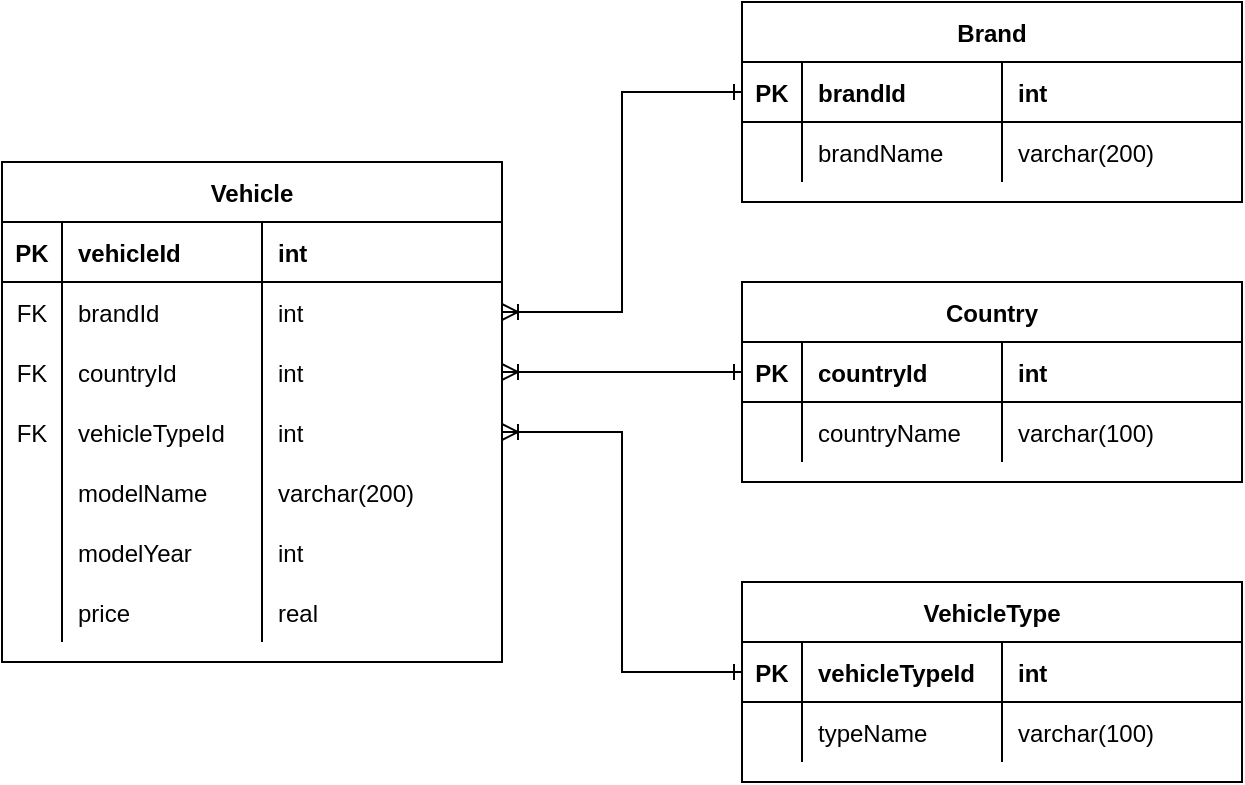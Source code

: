 <mxfile version="17.4.2" type="device"><diagram id="mIDO_SxDfU5u1yIGJh5a" name="Página-1"><mxGraphModel dx="716" dy="442" grid="1" gridSize="10" guides="1" tooltips="1" connect="1" arrows="1" fold="1" page="1" pageScale="1" pageWidth="1169" pageHeight="827" math="0" shadow="0"><root><mxCell id="0"/><mxCell id="1" parent="0"/><mxCell id="9YiALZoxo4d1yyUL8Utu-1" value="Vehicle" style="shape=table;startSize=30;container=1;collapsible=1;childLayout=tableLayout;fixedRows=1;rowLines=0;fontStyle=1;align=center;resizeLast=1;" vertex="1" parent="1"><mxGeometry x="170" y="120" width="250" height="250" as="geometry"/></mxCell><mxCell id="9YiALZoxo4d1yyUL8Utu-2" value="" style="shape=tableRow;horizontal=0;startSize=0;swimlaneHead=0;swimlaneBody=0;fillColor=none;collapsible=0;dropTarget=0;points=[[0,0.5],[1,0.5]];portConstraint=eastwest;top=0;left=0;right=0;bottom=1;" vertex="1" parent="9YiALZoxo4d1yyUL8Utu-1"><mxGeometry y="30" width="250" height="30" as="geometry"/></mxCell><mxCell id="9YiALZoxo4d1yyUL8Utu-3" value="PK" style="shape=partialRectangle;connectable=0;fillColor=none;top=0;left=0;bottom=0;right=0;fontStyle=1;overflow=hidden;" vertex="1" parent="9YiALZoxo4d1yyUL8Utu-2"><mxGeometry width="30" height="30" as="geometry"><mxRectangle width="30" height="30" as="alternateBounds"/></mxGeometry></mxCell><mxCell id="9YiALZoxo4d1yyUL8Utu-4" value="vehicleId" style="shape=partialRectangle;connectable=0;fillColor=none;top=0;left=0;bottom=0;right=0;align=left;spacingLeft=6;fontStyle=1;overflow=hidden;" vertex="1" parent="9YiALZoxo4d1yyUL8Utu-2"><mxGeometry x="30" width="100" height="30" as="geometry"><mxRectangle width="100" height="30" as="alternateBounds"/></mxGeometry></mxCell><mxCell id="9YiALZoxo4d1yyUL8Utu-20" value="int" style="shape=partialRectangle;connectable=0;fillColor=none;top=0;left=0;bottom=0;right=0;align=left;spacingLeft=6;fontStyle=1;overflow=hidden;" vertex="1" parent="9YiALZoxo4d1yyUL8Utu-2"><mxGeometry x="130" width="120" height="30" as="geometry"><mxRectangle width="120" height="30" as="alternateBounds"/></mxGeometry></mxCell><mxCell id="9YiALZoxo4d1yyUL8Utu-14" style="shape=tableRow;horizontal=0;startSize=0;swimlaneHead=0;swimlaneBody=0;fillColor=none;collapsible=0;dropTarget=0;points=[[0,0.5],[1,0.5]];portConstraint=eastwest;top=0;left=0;right=0;bottom=0;" vertex="1" parent="9YiALZoxo4d1yyUL8Utu-1"><mxGeometry y="60" width="250" height="30" as="geometry"/></mxCell><mxCell id="9YiALZoxo4d1yyUL8Utu-15" value="FK" style="shape=partialRectangle;connectable=0;fillColor=none;top=0;left=0;bottom=0;right=0;editable=1;overflow=hidden;" vertex="1" parent="9YiALZoxo4d1yyUL8Utu-14"><mxGeometry width="30" height="30" as="geometry"><mxRectangle width="30" height="30" as="alternateBounds"/></mxGeometry></mxCell><mxCell id="9YiALZoxo4d1yyUL8Utu-16" value="brandId" style="shape=partialRectangle;connectable=0;fillColor=none;top=0;left=0;bottom=0;right=0;align=left;spacingLeft=6;overflow=hidden;" vertex="1" parent="9YiALZoxo4d1yyUL8Utu-14"><mxGeometry x="30" width="100" height="30" as="geometry"><mxRectangle width="100" height="30" as="alternateBounds"/></mxGeometry></mxCell><mxCell id="9YiALZoxo4d1yyUL8Utu-22" value="int" style="shape=partialRectangle;connectable=0;fillColor=none;top=0;left=0;bottom=0;right=0;align=left;spacingLeft=6;overflow=hidden;" vertex="1" parent="9YiALZoxo4d1yyUL8Utu-14"><mxGeometry x="130" width="120" height="30" as="geometry"><mxRectangle width="120" height="30" as="alternateBounds"/></mxGeometry></mxCell><mxCell id="9YiALZoxo4d1yyUL8Utu-11" value="" style="shape=tableRow;horizontal=0;startSize=0;swimlaneHead=0;swimlaneBody=0;fillColor=none;collapsible=0;dropTarget=0;points=[[0,0.5],[1,0.5]];portConstraint=eastwest;top=0;left=0;right=0;bottom=0;" vertex="1" parent="9YiALZoxo4d1yyUL8Utu-1"><mxGeometry y="90" width="250" height="30" as="geometry"/></mxCell><mxCell id="9YiALZoxo4d1yyUL8Utu-12" value="FK" style="shape=partialRectangle;connectable=0;fillColor=none;top=0;left=0;bottom=0;right=0;editable=1;overflow=hidden;" vertex="1" parent="9YiALZoxo4d1yyUL8Utu-11"><mxGeometry width="30" height="30" as="geometry"><mxRectangle width="30" height="30" as="alternateBounds"/></mxGeometry></mxCell><mxCell id="9YiALZoxo4d1yyUL8Utu-13" value="countryId" style="shape=partialRectangle;connectable=0;fillColor=none;top=0;left=0;bottom=0;right=0;align=left;spacingLeft=6;overflow=hidden;" vertex="1" parent="9YiALZoxo4d1yyUL8Utu-11"><mxGeometry x="30" width="100" height="30" as="geometry"><mxRectangle width="100" height="30" as="alternateBounds"/></mxGeometry></mxCell><mxCell id="9YiALZoxo4d1yyUL8Utu-21" value="int" style="shape=partialRectangle;connectable=0;fillColor=none;top=0;left=0;bottom=0;right=0;align=left;spacingLeft=6;overflow=hidden;" vertex="1" parent="9YiALZoxo4d1yyUL8Utu-11"><mxGeometry x="130" width="120" height="30" as="geometry"><mxRectangle width="120" height="30" as="alternateBounds"/></mxGeometry></mxCell><mxCell id="9YiALZoxo4d1yyUL8Utu-79" style="shape=tableRow;horizontal=0;startSize=0;swimlaneHead=0;swimlaneBody=0;fillColor=none;collapsible=0;dropTarget=0;points=[[0,0.5],[1,0.5]];portConstraint=eastwest;top=0;left=0;right=0;bottom=0;" vertex="1" parent="9YiALZoxo4d1yyUL8Utu-1"><mxGeometry y="120" width="250" height="30" as="geometry"/></mxCell><mxCell id="9YiALZoxo4d1yyUL8Utu-80" value="FK" style="shape=partialRectangle;connectable=0;fillColor=none;top=0;left=0;bottom=0;right=0;editable=1;overflow=hidden;" vertex="1" parent="9YiALZoxo4d1yyUL8Utu-79"><mxGeometry width="30" height="30" as="geometry"><mxRectangle width="30" height="30" as="alternateBounds"/></mxGeometry></mxCell><mxCell id="9YiALZoxo4d1yyUL8Utu-81" value="vehicleTypeId" style="shape=partialRectangle;connectable=0;fillColor=none;top=0;left=0;bottom=0;right=0;align=left;spacingLeft=6;overflow=hidden;" vertex="1" parent="9YiALZoxo4d1yyUL8Utu-79"><mxGeometry x="30" width="100" height="30" as="geometry"><mxRectangle width="100" height="30" as="alternateBounds"/></mxGeometry></mxCell><mxCell id="9YiALZoxo4d1yyUL8Utu-82" value="int" style="shape=partialRectangle;connectable=0;fillColor=none;top=0;left=0;bottom=0;right=0;align=left;spacingLeft=6;overflow=hidden;" vertex="1" parent="9YiALZoxo4d1yyUL8Utu-79"><mxGeometry x="130" width="120" height="30" as="geometry"><mxRectangle width="120" height="30" as="alternateBounds"/></mxGeometry></mxCell><mxCell id="9YiALZoxo4d1yyUL8Utu-5" value="" style="shape=tableRow;horizontal=0;startSize=0;swimlaneHead=0;swimlaneBody=0;fillColor=none;collapsible=0;dropTarget=0;points=[[0,0.5],[1,0.5]];portConstraint=eastwest;top=0;left=0;right=0;bottom=0;" vertex="1" parent="9YiALZoxo4d1yyUL8Utu-1"><mxGeometry y="150" width="250" height="30" as="geometry"/></mxCell><mxCell id="9YiALZoxo4d1yyUL8Utu-6" value="" style="shape=partialRectangle;connectable=0;fillColor=none;top=0;left=0;bottom=0;right=0;editable=1;overflow=hidden;" vertex="1" parent="9YiALZoxo4d1yyUL8Utu-5"><mxGeometry width="30" height="30" as="geometry"><mxRectangle width="30" height="30" as="alternateBounds"/></mxGeometry></mxCell><mxCell id="9YiALZoxo4d1yyUL8Utu-7" value="modelName" style="shape=partialRectangle;connectable=0;fillColor=none;top=0;left=0;bottom=0;right=0;align=left;spacingLeft=6;overflow=hidden;" vertex="1" parent="9YiALZoxo4d1yyUL8Utu-5"><mxGeometry x="30" width="100" height="30" as="geometry"><mxRectangle width="100" height="30" as="alternateBounds"/></mxGeometry></mxCell><mxCell id="9YiALZoxo4d1yyUL8Utu-23" value="varchar(200)" style="shape=partialRectangle;connectable=0;fillColor=none;top=0;left=0;bottom=0;right=0;align=left;spacingLeft=6;overflow=hidden;" vertex="1" parent="9YiALZoxo4d1yyUL8Utu-5"><mxGeometry x="130" width="120" height="30" as="geometry"><mxRectangle width="120" height="30" as="alternateBounds"/></mxGeometry></mxCell><mxCell id="9YiALZoxo4d1yyUL8Utu-8" value="" style="shape=tableRow;horizontal=0;startSize=0;swimlaneHead=0;swimlaneBody=0;fillColor=none;collapsible=0;dropTarget=0;points=[[0,0.5],[1,0.5]];portConstraint=eastwest;top=0;left=0;right=0;bottom=0;" vertex="1" parent="9YiALZoxo4d1yyUL8Utu-1"><mxGeometry y="180" width="250" height="30" as="geometry"/></mxCell><mxCell id="9YiALZoxo4d1yyUL8Utu-9" value="" style="shape=partialRectangle;connectable=0;fillColor=none;top=0;left=0;bottom=0;right=0;editable=1;overflow=hidden;" vertex="1" parent="9YiALZoxo4d1yyUL8Utu-8"><mxGeometry width="30" height="30" as="geometry"><mxRectangle width="30" height="30" as="alternateBounds"/></mxGeometry></mxCell><mxCell id="9YiALZoxo4d1yyUL8Utu-10" value="modelYear" style="shape=partialRectangle;connectable=0;fillColor=none;top=0;left=0;bottom=0;right=0;align=left;spacingLeft=6;overflow=hidden;" vertex="1" parent="9YiALZoxo4d1yyUL8Utu-8"><mxGeometry x="30" width="100" height="30" as="geometry"><mxRectangle width="100" height="30" as="alternateBounds"/></mxGeometry></mxCell><mxCell id="9YiALZoxo4d1yyUL8Utu-24" value="int" style="shape=partialRectangle;connectable=0;fillColor=none;top=0;left=0;bottom=0;right=0;align=left;spacingLeft=6;overflow=hidden;" vertex="1" parent="9YiALZoxo4d1yyUL8Utu-8"><mxGeometry x="130" width="120" height="30" as="geometry"><mxRectangle width="120" height="30" as="alternateBounds"/></mxGeometry></mxCell><mxCell id="9YiALZoxo4d1yyUL8Utu-17" style="shape=tableRow;horizontal=0;startSize=0;swimlaneHead=0;swimlaneBody=0;fillColor=none;collapsible=0;dropTarget=0;points=[[0,0.5],[1,0.5]];portConstraint=eastwest;top=0;left=0;right=0;bottom=0;" vertex="1" parent="9YiALZoxo4d1yyUL8Utu-1"><mxGeometry y="210" width="250" height="30" as="geometry"/></mxCell><mxCell id="9YiALZoxo4d1yyUL8Utu-18" style="shape=partialRectangle;connectable=0;fillColor=none;top=0;left=0;bottom=0;right=0;editable=1;overflow=hidden;" vertex="1" parent="9YiALZoxo4d1yyUL8Utu-17"><mxGeometry width="30" height="30" as="geometry"><mxRectangle width="30" height="30" as="alternateBounds"/></mxGeometry></mxCell><mxCell id="9YiALZoxo4d1yyUL8Utu-19" value="price" style="shape=partialRectangle;connectable=0;fillColor=none;top=0;left=0;bottom=0;right=0;align=left;spacingLeft=6;overflow=hidden;" vertex="1" parent="9YiALZoxo4d1yyUL8Utu-17"><mxGeometry x="30" width="100" height="30" as="geometry"><mxRectangle width="100" height="30" as="alternateBounds"/></mxGeometry></mxCell><mxCell id="9YiALZoxo4d1yyUL8Utu-25" value="real" style="shape=partialRectangle;connectable=0;fillColor=none;top=0;left=0;bottom=0;right=0;align=left;spacingLeft=6;overflow=hidden;" vertex="1" parent="9YiALZoxo4d1yyUL8Utu-17"><mxGeometry x="130" width="120" height="30" as="geometry"><mxRectangle width="120" height="30" as="alternateBounds"/></mxGeometry></mxCell><mxCell id="9YiALZoxo4d1yyUL8Utu-76" style="edgeStyle=orthogonalEdgeStyle;rounded=0;orthogonalLoop=1;jettySize=auto;html=1;entryX=1;entryY=0.5;entryDx=0;entryDy=0;endArrow=ERoneToMany;endFill=0;startArrow=ERone;startFill=0;exitX=0;exitY=0.5;exitDx=0;exitDy=0;" edge="1" parent="1" source="9YiALZoxo4d1yyUL8Utu-27" target="9YiALZoxo4d1yyUL8Utu-14"><mxGeometry relative="1" as="geometry"/></mxCell><mxCell id="9YiALZoxo4d1yyUL8Utu-26" value="Brand" style="shape=table;startSize=30;container=1;collapsible=1;childLayout=tableLayout;fixedRows=1;rowLines=0;fontStyle=1;align=center;resizeLast=1;" vertex="1" parent="1"><mxGeometry x="540" y="40" width="250" height="100" as="geometry"/></mxCell><mxCell id="9YiALZoxo4d1yyUL8Utu-27" value="" style="shape=tableRow;horizontal=0;startSize=0;swimlaneHead=0;swimlaneBody=0;fillColor=none;collapsible=0;dropTarget=0;points=[[0,0.5],[1,0.5]];portConstraint=eastwest;top=0;left=0;right=0;bottom=1;" vertex="1" parent="9YiALZoxo4d1yyUL8Utu-26"><mxGeometry y="30" width="250" height="30" as="geometry"/></mxCell><mxCell id="9YiALZoxo4d1yyUL8Utu-28" value="PK" style="shape=partialRectangle;connectable=0;fillColor=none;top=0;left=0;bottom=0;right=0;fontStyle=1;overflow=hidden;" vertex="1" parent="9YiALZoxo4d1yyUL8Utu-27"><mxGeometry width="30" height="30" as="geometry"><mxRectangle width="30" height="30" as="alternateBounds"/></mxGeometry></mxCell><mxCell id="9YiALZoxo4d1yyUL8Utu-29" value="brandId" style="shape=partialRectangle;connectable=0;fillColor=none;top=0;left=0;bottom=0;right=0;align=left;spacingLeft=6;fontStyle=1;overflow=hidden;" vertex="1" parent="9YiALZoxo4d1yyUL8Utu-27"><mxGeometry x="30" width="100" height="30" as="geometry"><mxRectangle width="100" height="30" as="alternateBounds"/></mxGeometry></mxCell><mxCell id="9YiALZoxo4d1yyUL8Utu-30" value="int" style="shape=partialRectangle;connectable=0;fillColor=none;top=0;left=0;bottom=0;right=0;align=left;spacingLeft=6;fontStyle=1;overflow=hidden;" vertex="1" parent="9YiALZoxo4d1yyUL8Utu-27"><mxGeometry x="130" width="120" height="30" as="geometry"><mxRectangle width="120" height="30" as="alternateBounds"/></mxGeometry></mxCell><mxCell id="9YiALZoxo4d1yyUL8Utu-31" value="" style="shape=tableRow;horizontal=0;startSize=0;swimlaneHead=0;swimlaneBody=0;fillColor=none;collapsible=0;dropTarget=0;points=[[0,0.5],[1,0.5]];portConstraint=eastwest;top=0;left=0;right=0;bottom=0;" vertex="1" parent="9YiALZoxo4d1yyUL8Utu-26"><mxGeometry y="60" width="250" height="30" as="geometry"/></mxCell><mxCell id="9YiALZoxo4d1yyUL8Utu-32" value="" style="shape=partialRectangle;connectable=0;fillColor=none;top=0;left=0;bottom=0;right=0;editable=1;overflow=hidden;" vertex="1" parent="9YiALZoxo4d1yyUL8Utu-31"><mxGeometry width="30" height="30" as="geometry"><mxRectangle width="30" height="30" as="alternateBounds"/></mxGeometry></mxCell><mxCell id="9YiALZoxo4d1yyUL8Utu-33" value="brandName" style="shape=partialRectangle;connectable=0;fillColor=none;top=0;left=0;bottom=0;right=0;align=left;spacingLeft=6;overflow=hidden;" vertex="1" parent="9YiALZoxo4d1yyUL8Utu-31"><mxGeometry x="30" width="100" height="30" as="geometry"><mxRectangle width="100" height="30" as="alternateBounds"/></mxGeometry></mxCell><mxCell id="9YiALZoxo4d1yyUL8Utu-34" value="varchar(200)" style="shape=partialRectangle;connectable=0;fillColor=none;top=0;left=0;bottom=0;right=0;align=left;spacingLeft=6;overflow=hidden;" vertex="1" parent="9YiALZoxo4d1yyUL8Utu-31"><mxGeometry x="130" width="120" height="30" as="geometry"><mxRectangle width="120" height="30" as="alternateBounds"/></mxGeometry></mxCell><mxCell id="9YiALZoxo4d1yyUL8Utu-77" style="edgeStyle=orthogonalEdgeStyle;rounded=0;orthogonalLoop=1;jettySize=auto;html=1;endArrow=ERoneToMany;endFill=0;startArrow=ERone;startFill=0;exitX=0;exitY=0.5;exitDx=0;exitDy=0;" edge="1" parent="1" source="9YiALZoxo4d1yyUL8Utu-52" target="9YiALZoxo4d1yyUL8Utu-11"><mxGeometry relative="1" as="geometry"><mxPoint x="510" y="330" as="sourcePoint"/></mxGeometry></mxCell><mxCell id="9YiALZoxo4d1yyUL8Utu-51" value="Country" style="shape=table;startSize=30;container=1;collapsible=1;childLayout=tableLayout;fixedRows=1;rowLines=0;fontStyle=1;align=center;resizeLast=1;" vertex="1" parent="1"><mxGeometry x="540" y="180" width="250" height="100.0" as="geometry"/></mxCell><mxCell id="9YiALZoxo4d1yyUL8Utu-52" value="" style="shape=tableRow;horizontal=0;startSize=0;swimlaneHead=0;swimlaneBody=0;fillColor=none;collapsible=0;dropTarget=0;points=[[0,0.5],[1,0.5]];portConstraint=eastwest;top=0;left=0;right=0;bottom=1;" vertex="1" parent="9YiALZoxo4d1yyUL8Utu-51"><mxGeometry y="30" width="250" height="30" as="geometry"/></mxCell><mxCell id="9YiALZoxo4d1yyUL8Utu-53" value="PK" style="shape=partialRectangle;connectable=0;fillColor=none;top=0;left=0;bottom=0;right=0;fontStyle=1;overflow=hidden;" vertex="1" parent="9YiALZoxo4d1yyUL8Utu-52"><mxGeometry width="30" height="30" as="geometry"><mxRectangle width="30" height="30" as="alternateBounds"/></mxGeometry></mxCell><mxCell id="9YiALZoxo4d1yyUL8Utu-54" value="countryId" style="shape=partialRectangle;connectable=0;fillColor=none;top=0;left=0;bottom=0;right=0;align=left;spacingLeft=6;fontStyle=1;overflow=hidden;" vertex="1" parent="9YiALZoxo4d1yyUL8Utu-52"><mxGeometry x="30" width="100" height="30" as="geometry"><mxRectangle width="100" height="30" as="alternateBounds"/></mxGeometry></mxCell><mxCell id="9YiALZoxo4d1yyUL8Utu-55" value="int" style="shape=partialRectangle;connectable=0;fillColor=none;top=0;left=0;bottom=0;right=0;align=left;spacingLeft=6;fontStyle=1;overflow=hidden;" vertex="1" parent="9YiALZoxo4d1yyUL8Utu-52"><mxGeometry x="130" width="120" height="30" as="geometry"><mxRectangle width="120" height="30" as="alternateBounds"/></mxGeometry></mxCell><mxCell id="9YiALZoxo4d1yyUL8Utu-56" value="" style="shape=tableRow;horizontal=0;startSize=0;swimlaneHead=0;swimlaneBody=0;fillColor=none;collapsible=0;dropTarget=0;points=[[0,0.5],[1,0.5]];portConstraint=eastwest;top=0;left=0;right=0;bottom=0;" vertex="1" parent="9YiALZoxo4d1yyUL8Utu-51"><mxGeometry y="60" width="250" height="30" as="geometry"/></mxCell><mxCell id="9YiALZoxo4d1yyUL8Utu-57" value="" style="shape=partialRectangle;connectable=0;fillColor=none;top=0;left=0;bottom=0;right=0;editable=1;overflow=hidden;" vertex="1" parent="9YiALZoxo4d1yyUL8Utu-56"><mxGeometry width="30" height="30" as="geometry"><mxRectangle width="30" height="30" as="alternateBounds"/></mxGeometry></mxCell><mxCell id="9YiALZoxo4d1yyUL8Utu-58" value="countryName" style="shape=partialRectangle;connectable=0;fillColor=none;top=0;left=0;bottom=0;right=0;align=left;spacingLeft=6;overflow=hidden;" vertex="1" parent="9YiALZoxo4d1yyUL8Utu-56"><mxGeometry x="30" width="100" height="30" as="geometry"><mxRectangle width="100" height="30" as="alternateBounds"/></mxGeometry></mxCell><mxCell id="9YiALZoxo4d1yyUL8Utu-59" value="varchar(100)" style="shape=partialRectangle;connectable=0;fillColor=none;top=0;left=0;bottom=0;right=0;align=left;spacingLeft=6;overflow=hidden;" vertex="1" parent="9YiALZoxo4d1yyUL8Utu-56"><mxGeometry x="130" width="120" height="30" as="geometry"><mxRectangle width="120" height="30" as="alternateBounds"/></mxGeometry></mxCell><mxCell id="9YiALZoxo4d1yyUL8Utu-92" style="edgeStyle=orthogonalEdgeStyle;rounded=0;orthogonalLoop=1;jettySize=auto;html=1;entryX=1;entryY=0.5;entryDx=0;entryDy=0;startArrow=ERone;startFill=0;endArrow=ERoneToMany;endFill=0;exitX=0;exitY=0.5;exitDx=0;exitDy=0;" edge="1" parent="1" source="9YiALZoxo4d1yyUL8Utu-84" target="9YiALZoxo4d1yyUL8Utu-79"><mxGeometry relative="1" as="geometry"/></mxCell><mxCell id="9YiALZoxo4d1yyUL8Utu-83" value="VehicleType" style="shape=table;startSize=30;container=1;collapsible=1;childLayout=tableLayout;fixedRows=1;rowLines=0;fontStyle=1;align=center;resizeLast=1;" vertex="1" parent="1"><mxGeometry x="540" y="330" width="250" height="100.0" as="geometry"/></mxCell><mxCell id="9YiALZoxo4d1yyUL8Utu-84" value="" style="shape=tableRow;horizontal=0;startSize=0;swimlaneHead=0;swimlaneBody=0;fillColor=none;collapsible=0;dropTarget=0;points=[[0,0.5],[1,0.5]];portConstraint=eastwest;top=0;left=0;right=0;bottom=1;" vertex="1" parent="9YiALZoxo4d1yyUL8Utu-83"><mxGeometry y="30" width="250" height="30" as="geometry"/></mxCell><mxCell id="9YiALZoxo4d1yyUL8Utu-85" value="PK" style="shape=partialRectangle;connectable=0;fillColor=none;top=0;left=0;bottom=0;right=0;fontStyle=1;overflow=hidden;" vertex="1" parent="9YiALZoxo4d1yyUL8Utu-84"><mxGeometry width="30" height="30" as="geometry"><mxRectangle width="30" height="30" as="alternateBounds"/></mxGeometry></mxCell><mxCell id="9YiALZoxo4d1yyUL8Utu-86" value="vehicleTypeId" style="shape=partialRectangle;connectable=0;fillColor=none;top=0;left=0;bottom=0;right=0;align=left;spacingLeft=6;fontStyle=1;overflow=hidden;" vertex="1" parent="9YiALZoxo4d1yyUL8Utu-84"><mxGeometry x="30" width="100" height="30" as="geometry"><mxRectangle width="100" height="30" as="alternateBounds"/></mxGeometry></mxCell><mxCell id="9YiALZoxo4d1yyUL8Utu-87" value="int" style="shape=partialRectangle;connectable=0;fillColor=none;top=0;left=0;bottom=0;right=0;align=left;spacingLeft=6;fontStyle=1;overflow=hidden;" vertex="1" parent="9YiALZoxo4d1yyUL8Utu-84"><mxGeometry x="130" width="120" height="30" as="geometry"><mxRectangle width="120" height="30" as="alternateBounds"/></mxGeometry></mxCell><mxCell id="9YiALZoxo4d1yyUL8Utu-88" value="" style="shape=tableRow;horizontal=0;startSize=0;swimlaneHead=0;swimlaneBody=0;fillColor=none;collapsible=0;dropTarget=0;points=[[0,0.5],[1,0.5]];portConstraint=eastwest;top=0;left=0;right=0;bottom=0;" vertex="1" parent="9YiALZoxo4d1yyUL8Utu-83"><mxGeometry y="60" width="250" height="30" as="geometry"/></mxCell><mxCell id="9YiALZoxo4d1yyUL8Utu-89" value="" style="shape=partialRectangle;connectable=0;fillColor=none;top=0;left=0;bottom=0;right=0;editable=1;overflow=hidden;" vertex="1" parent="9YiALZoxo4d1yyUL8Utu-88"><mxGeometry width="30" height="30" as="geometry"><mxRectangle width="30" height="30" as="alternateBounds"/></mxGeometry></mxCell><mxCell id="9YiALZoxo4d1yyUL8Utu-90" value="typeName" style="shape=partialRectangle;connectable=0;fillColor=none;top=0;left=0;bottom=0;right=0;align=left;spacingLeft=6;overflow=hidden;" vertex="1" parent="9YiALZoxo4d1yyUL8Utu-88"><mxGeometry x="30" width="100" height="30" as="geometry"><mxRectangle width="100" height="30" as="alternateBounds"/></mxGeometry></mxCell><mxCell id="9YiALZoxo4d1yyUL8Utu-91" value="varchar(100)" style="shape=partialRectangle;connectable=0;fillColor=none;top=0;left=0;bottom=0;right=0;align=left;spacingLeft=6;overflow=hidden;" vertex="1" parent="9YiALZoxo4d1yyUL8Utu-88"><mxGeometry x="130" width="120" height="30" as="geometry"><mxRectangle width="120" height="30" as="alternateBounds"/></mxGeometry></mxCell></root></mxGraphModel></diagram></mxfile>